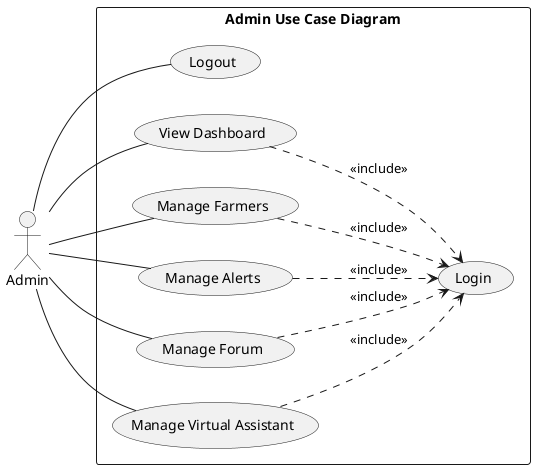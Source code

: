 @startuml admin_ucd

left to right direction
skinparam packageStyle rect
actor Admin

rectangle "Admin Use Case Diagram" {
    (Login) as Login
    (Logout) as Logout
    (View Dashboard) as Dashboard
    (Manage Farmers) as Farmers
    (Manage Alerts) as Alerts
    (Manage Forum) as Forum
    (Manage Virtual Assistant) as VA

    Admin -- Logout
    Admin -- Dashboard
    Admin -- Farmers
    Admin -- Alerts
    Admin -- Forum
    Admin -- VA

    Dashboard ..> Login : <<include>>
    Farmers ..> Login : <<include>>
    Alerts ..> Login : <<include>>
    Forum ..> Login : <<include>>
    VA ..> Login : <<include>>
}

@enduml

@startuml admin_ucd_farmers

skinparam packageStyle rect
actor Admin

rectangle "Manage Farmers Use Case" {
    (Manage Farmers) as Manage
    (View Farmers) as View
    (Add Farmer) as Add
    (Edit Farmer) as Edit
    (Delete Farmer) as Delete
    (Search Farmers) as Search
    (Filter Farmers) as Filter
    (Login) as Login

    Admin -r- Manage
    Manage .r.> Login: <<include>>
    Manage <-- View
    Manage <-- Add
    Manage <-- Edit
    Manage <-- Delete
    Manage <-- Search
    Manage <-- Filter
}

@enduml

@startuml admin_ucd_alerts

skinparam packageStyle rect
actor Admin

rectangle "Manage Alerts Use Case" {
    (Manage Alerts) as Manage
    (View Alerts) as View
    (Add Alert) as Add
    (Edit Alert) as Edit
    (Delete Alert) as Delete
    (Search Alerts) as Search
    (Filter Alerts) as Filter
    (Login) as Login

    Admin -r- Manage
    Manage .r.> Login: <<include>>
    Manage <-- View
    Manage <-- Add
    Manage <-- Edit
    Manage <-- Delete
    Manage <-- Search
    Manage <-- Filter
}

@enduml

@startuml admin_ucd_forum

skinparam packageStyle rect
actor Admin

rectangle "Manage Forum Use Case" {
    (Manage Forum) as Manage
    (View Discussions) as View
    (Close Discussion) as Close
    (Delete Discussion) as Delete
    (Add Comment) as AddCmt
    (Edit Comment) as EditCmt
    (Delete Comment) as DeleteCmt
    (Login) as Login

    Admin -r- Manage
    Manage .r.> Login: <<include>>
    Manage <-- View
    Manage <-- Close
    Manage <-- Delete
    Manage <-- AddCmt
    Manage <-- EditCmt
    Manage <-- DeleteCmt
}

@enduml

@startuml admin_ucd_va

skinparam packageStyle rect
actor Admin

rectangle "Manage Virtual Assistant Use Case" {
    (Manage Virtual Assistant) as Manage
    (View Interactions) as ViewInteractions
    (Configure Responses) as ConfigureResponses
    (Manage FAQs) as ManageFAQs
    (Add FAQ) as AddFAQ
    (Edit FAQ) as EditFAQ
    (Delete FAQ) as DeleteFAQ
    (View Logs) as ViewLogs
    (Search Interactions) as Search
    (Filter Interactions) as Filter
    (Login) as Login

    Admin -r- Manage
    Manage .r.> Login: <<include>>
    Manage <-- ViewInteractions
    Manage <-- ConfigureResponses
    Manage <-- ManageFAQs
    ManageFAQs <-- AddFAQ
    ManageFAQs <-- EditFAQ
    ManageFAQs <-- DeleteFAQ
    Manage <-- ViewLogs
    Manage <-- Search
    Manage <-- Filter
}

@enduml
